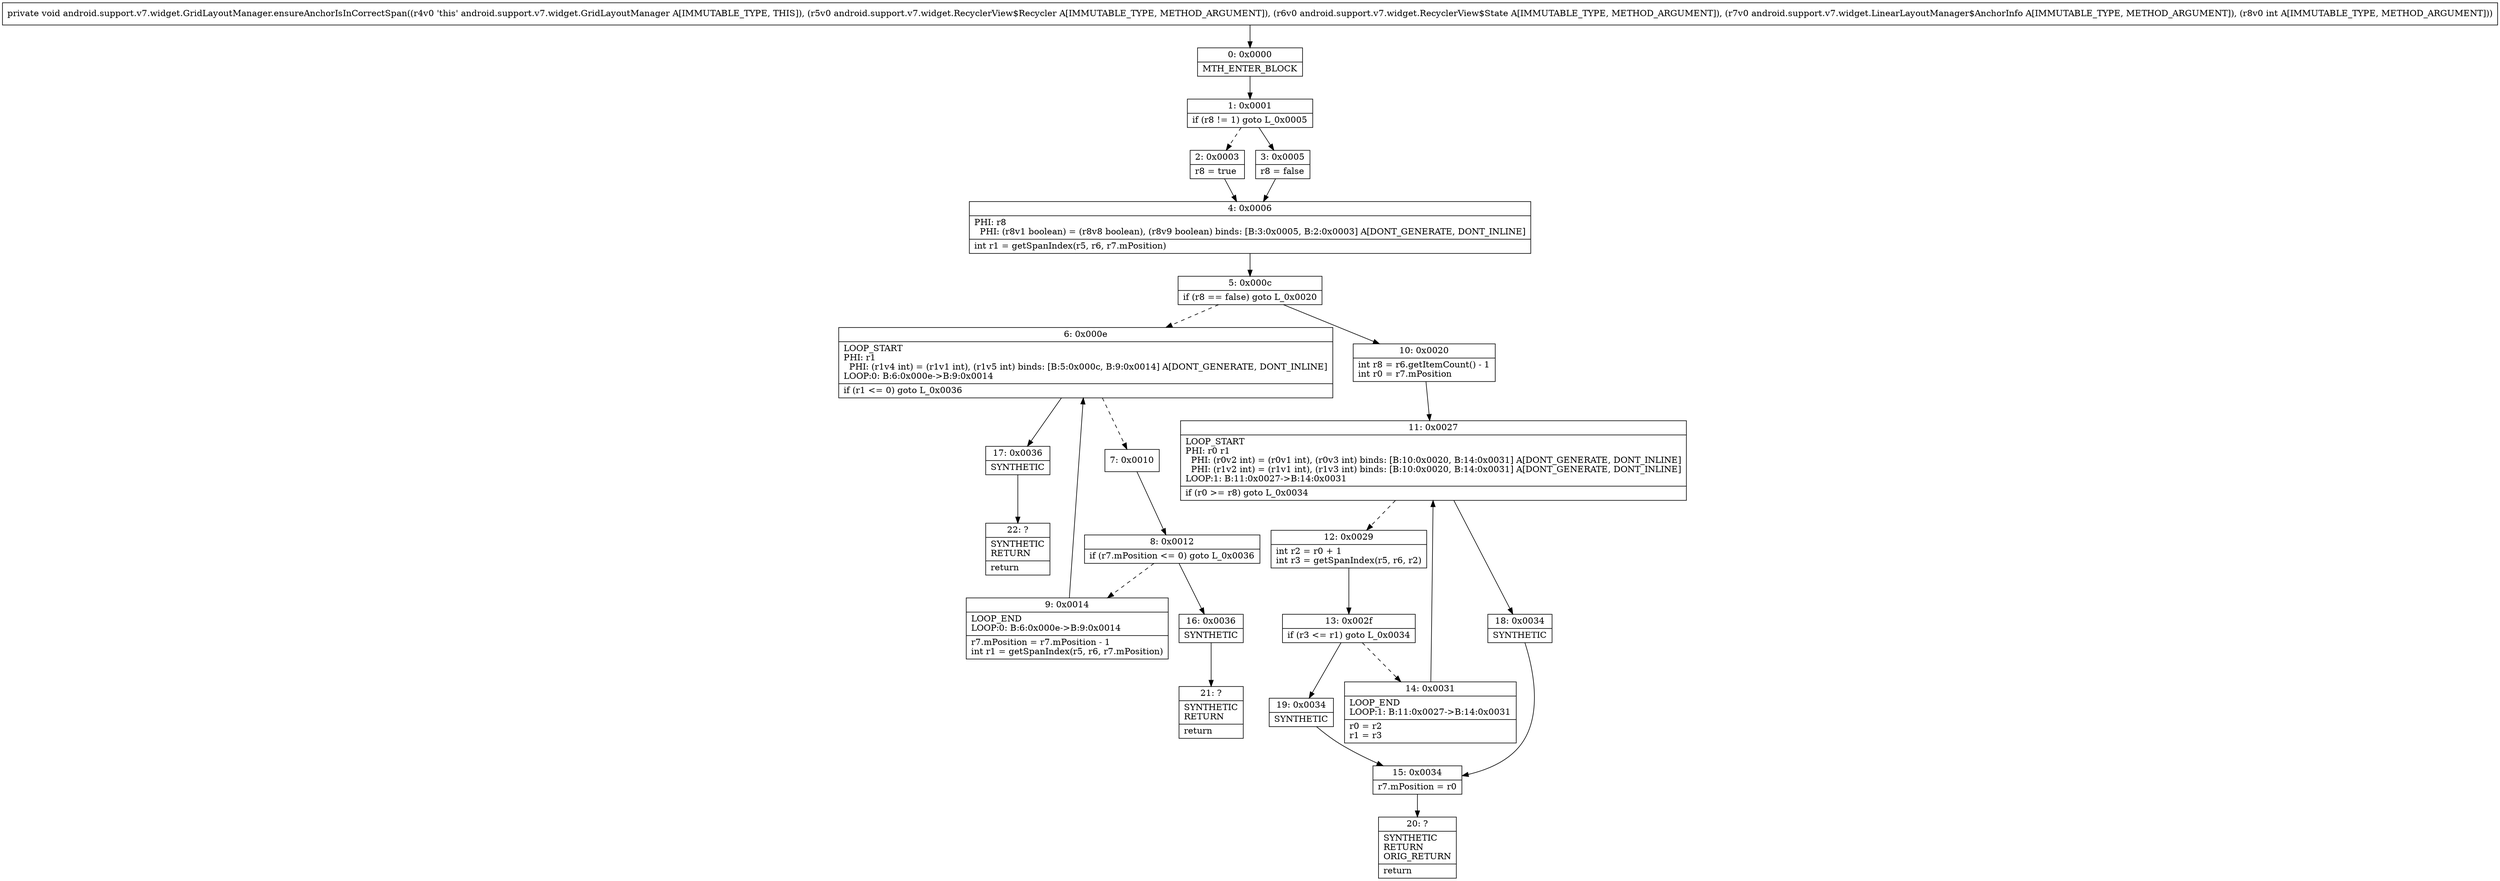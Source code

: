 digraph "CFG forandroid.support.v7.widget.GridLayoutManager.ensureAnchorIsInCorrectSpan(Landroid\/support\/v7\/widget\/RecyclerView$Recycler;Landroid\/support\/v7\/widget\/RecyclerView$State;Landroid\/support\/v7\/widget\/LinearLayoutManager$AnchorInfo;I)V" {
Node_0 [shape=record,label="{0\:\ 0x0000|MTH_ENTER_BLOCK\l}"];
Node_1 [shape=record,label="{1\:\ 0x0001|if (r8 != 1) goto L_0x0005\l}"];
Node_2 [shape=record,label="{2\:\ 0x0003|r8 = true\l}"];
Node_3 [shape=record,label="{3\:\ 0x0005|r8 = false\l}"];
Node_4 [shape=record,label="{4\:\ 0x0006|PHI: r8 \l  PHI: (r8v1 boolean) = (r8v8 boolean), (r8v9 boolean) binds: [B:3:0x0005, B:2:0x0003] A[DONT_GENERATE, DONT_INLINE]\l|int r1 = getSpanIndex(r5, r6, r7.mPosition)\l}"];
Node_5 [shape=record,label="{5\:\ 0x000c|if (r8 == false) goto L_0x0020\l}"];
Node_6 [shape=record,label="{6\:\ 0x000e|LOOP_START\lPHI: r1 \l  PHI: (r1v4 int) = (r1v1 int), (r1v5 int) binds: [B:5:0x000c, B:9:0x0014] A[DONT_GENERATE, DONT_INLINE]\lLOOP:0: B:6:0x000e\-\>B:9:0x0014\l|if (r1 \<= 0) goto L_0x0036\l}"];
Node_7 [shape=record,label="{7\:\ 0x0010}"];
Node_8 [shape=record,label="{8\:\ 0x0012|if (r7.mPosition \<= 0) goto L_0x0036\l}"];
Node_9 [shape=record,label="{9\:\ 0x0014|LOOP_END\lLOOP:0: B:6:0x000e\-\>B:9:0x0014\l|r7.mPosition = r7.mPosition \- 1\lint r1 = getSpanIndex(r5, r6, r7.mPosition)\l}"];
Node_10 [shape=record,label="{10\:\ 0x0020|int r8 = r6.getItemCount() \- 1\lint r0 = r7.mPosition\l}"];
Node_11 [shape=record,label="{11\:\ 0x0027|LOOP_START\lPHI: r0 r1 \l  PHI: (r0v2 int) = (r0v1 int), (r0v3 int) binds: [B:10:0x0020, B:14:0x0031] A[DONT_GENERATE, DONT_INLINE]\l  PHI: (r1v2 int) = (r1v1 int), (r1v3 int) binds: [B:10:0x0020, B:14:0x0031] A[DONT_GENERATE, DONT_INLINE]\lLOOP:1: B:11:0x0027\-\>B:14:0x0031\l|if (r0 \>= r8) goto L_0x0034\l}"];
Node_12 [shape=record,label="{12\:\ 0x0029|int r2 = r0 + 1\lint r3 = getSpanIndex(r5, r6, r2)\l}"];
Node_13 [shape=record,label="{13\:\ 0x002f|if (r3 \<= r1) goto L_0x0034\l}"];
Node_14 [shape=record,label="{14\:\ 0x0031|LOOP_END\lLOOP:1: B:11:0x0027\-\>B:14:0x0031\l|r0 = r2\lr1 = r3\l}"];
Node_15 [shape=record,label="{15\:\ 0x0034|r7.mPosition = r0\l}"];
Node_16 [shape=record,label="{16\:\ 0x0036|SYNTHETIC\l}"];
Node_17 [shape=record,label="{17\:\ 0x0036|SYNTHETIC\l}"];
Node_18 [shape=record,label="{18\:\ 0x0034|SYNTHETIC\l}"];
Node_19 [shape=record,label="{19\:\ 0x0034|SYNTHETIC\l}"];
Node_20 [shape=record,label="{20\:\ ?|SYNTHETIC\lRETURN\lORIG_RETURN\l|return\l}"];
Node_21 [shape=record,label="{21\:\ ?|SYNTHETIC\lRETURN\l|return\l}"];
Node_22 [shape=record,label="{22\:\ ?|SYNTHETIC\lRETURN\l|return\l}"];
MethodNode[shape=record,label="{private void android.support.v7.widget.GridLayoutManager.ensureAnchorIsInCorrectSpan((r4v0 'this' android.support.v7.widget.GridLayoutManager A[IMMUTABLE_TYPE, THIS]), (r5v0 android.support.v7.widget.RecyclerView$Recycler A[IMMUTABLE_TYPE, METHOD_ARGUMENT]), (r6v0 android.support.v7.widget.RecyclerView$State A[IMMUTABLE_TYPE, METHOD_ARGUMENT]), (r7v0 android.support.v7.widget.LinearLayoutManager$AnchorInfo A[IMMUTABLE_TYPE, METHOD_ARGUMENT]), (r8v0 int A[IMMUTABLE_TYPE, METHOD_ARGUMENT])) }"];
MethodNode -> Node_0;
Node_0 -> Node_1;
Node_1 -> Node_2[style=dashed];
Node_1 -> Node_3;
Node_2 -> Node_4;
Node_3 -> Node_4;
Node_4 -> Node_5;
Node_5 -> Node_6[style=dashed];
Node_5 -> Node_10;
Node_6 -> Node_7[style=dashed];
Node_6 -> Node_17;
Node_7 -> Node_8;
Node_8 -> Node_9[style=dashed];
Node_8 -> Node_16;
Node_9 -> Node_6;
Node_10 -> Node_11;
Node_11 -> Node_12[style=dashed];
Node_11 -> Node_18;
Node_12 -> Node_13;
Node_13 -> Node_14[style=dashed];
Node_13 -> Node_19;
Node_14 -> Node_11;
Node_15 -> Node_20;
Node_16 -> Node_21;
Node_17 -> Node_22;
Node_18 -> Node_15;
Node_19 -> Node_15;
}

